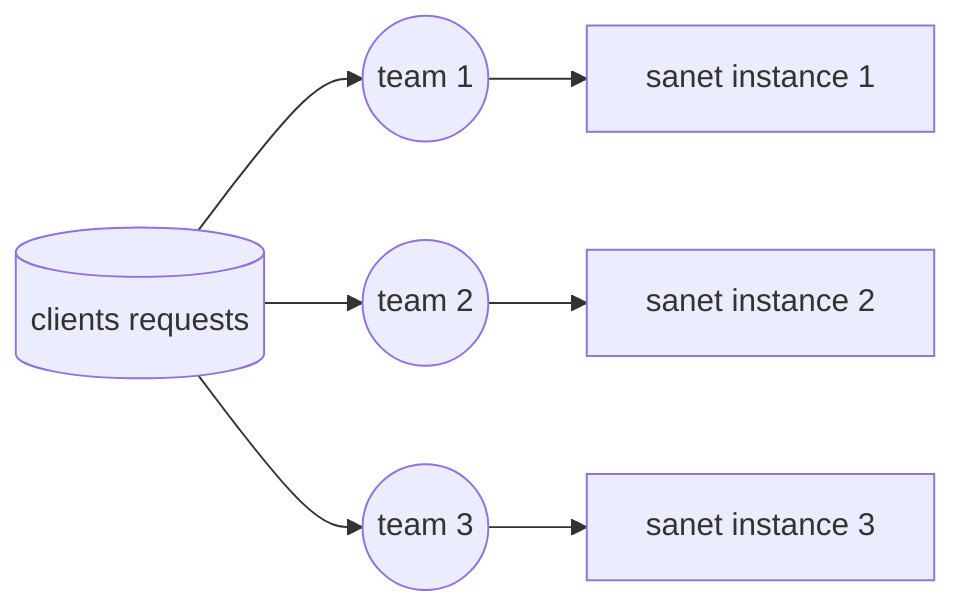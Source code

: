 flowchart LR
A((team 1))
B((team 2))
C((team 3))
D[(clients requests)]
E[sanet instance 1]
F[sanet instance 2]
G[sanet instance 3]

D --> A & B & C
A --> E
B --> F
C --> G